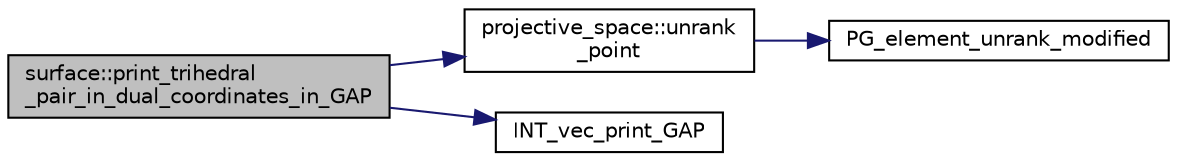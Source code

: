 digraph "surface::print_trihedral_pair_in_dual_coordinates_in_GAP"
{
  edge [fontname="Helvetica",fontsize="10",labelfontname="Helvetica",labelfontsize="10"];
  node [fontname="Helvetica",fontsize="10",shape=record];
  rankdir="LR";
  Node4869 [label="surface::print_trihedral\l_pair_in_dual_coordinates_in_GAP",height=0.2,width=0.4,color="black", fillcolor="grey75", style="filled", fontcolor="black"];
  Node4869 -> Node4870 [color="midnightblue",fontsize="10",style="solid",fontname="Helvetica"];
  Node4870 [label="projective_space::unrank\l_point",height=0.2,width=0.4,color="black", fillcolor="white", style="filled",URL="$d2/d17/classprojective__space.html#a3cb7917af4c5f1590b660d4bf907e0fa"];
  Node4870 -> Node4871 [color="midnightblue",fontsize="10",style="solid",fontname="Helvetica"];
  Node4871 [label="PG_element_unrank_modified",height=0.2,width=0.4,color="black", fillcolor="white", style="filled",URL="$d4/d67/geometry_8h.html#a83ae9b605d496f6a90345303f6efae64"];
  Node4869 -> Node4872 [color="midnightblue",fontsize="10",style="solid",fontname="Helvetica"];
  Node4872 [label="INT_vec_print_GAP",height=0.2,width=0.4,color="black", fillcolor="white", style="filled",URL="$d5/db4/io__and__os_8h.html#ae2cc7aa118a0fc36468c296c4e7440f6"];
}
